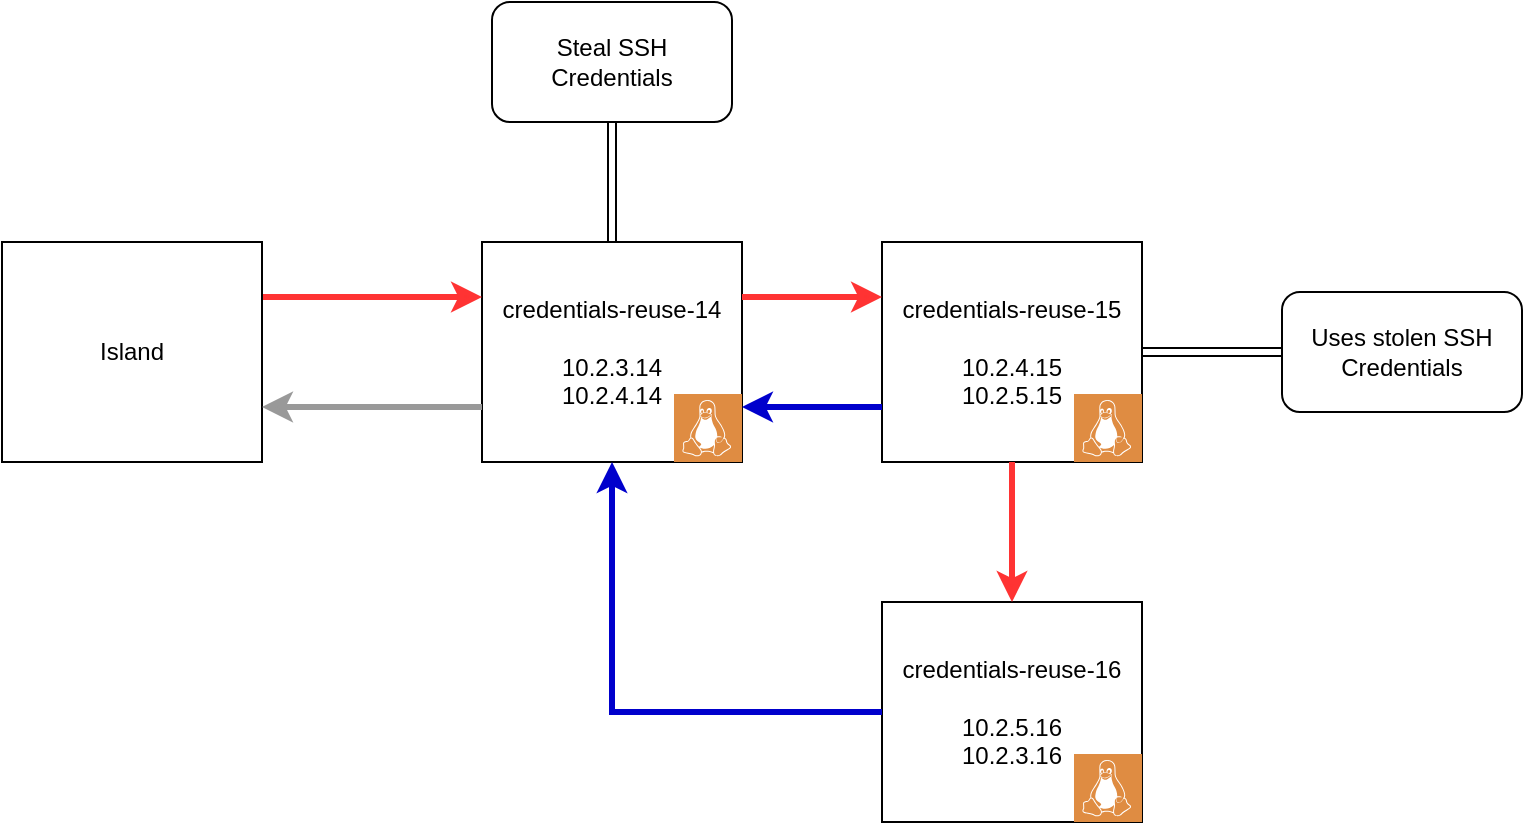 <mxfile version="20.4.2" type="device"><diagram id="UsVsRtHn_Xg_yxI8nRbj" name="Page-1"><mxGraphModel dx="1426" dy="767" grid="1" gridSize="10" guides="1" tooltips="1" connect="1" arrows="1" fold="1" page="1" pageScale="1" pageWidth="850" pageHeight="1100" math="0" shadow="0"><root><mxCell id="0"/><mxCell id="1" parent="0"/><mxCell id="zSNOpbOSZiu1sCjkxTfX-2" value="credentials-reuse-15&lt;br&gt;&lt;br&gt;10.2.4.15&lt;br&gt;10.2.5.15" style="rounded=0;whiteSpace=wrap;html=1;" vertex="1" parent="1"><mxGeometry x="460" y="200" width="130" height="110" as="geometry"/></mxCell><mxCell id="5D_lDOLaWDc_HPFmy1rF-2" value="credentials-reuse-14&lt;br&gt;&lt;br&gt;10.2.3.14&lt;br&gt;10.2.4.14" style="rounded=0;whiteSpace=wrap;html=1;" parent="1" vertex="1"><mxGeometry x="260" y="200" width="130" height="110" as="geometry"/></mxCell><mxCell id="5D_lDOLaWDc_HPFmy1rF-17" value="" style="sketch=0;pointerEvents=1;shadow=0;dashed=0;html=1;strokeColor=none;fillColor=#DF8C42;labelPosition=center;verticalLabelPosition=bottom;verticalAlign=top;align=center;outlineConnect=0;shape=mxgraph.veeam2.linux;" parent="1" vertex="1"><mxGeometry x="556" y="276" width="34" height="34" as="geometry"/></mxCell><mxCell id="5D_lDOLaWDc_HPFmy1rF-19" value="" style="sketch=0;pointerEvents=1;shadow=0;dashed=0;html=1;strokeColor=none;fillColor=#DF8C42;labelPosition=center;verticalLabelPosition=bottom;verticalAlign=top;align=center;outlineConnect=0;shape=mxgraph.veeam2.linux;" parent="1" vertex="1"><mxGeometry x="356" y="276" width="34" height="34" as="geometry"/></mxCell><mxCell id="zSNOpbOSZiu1sCjkxTfX-1" value="credentials-reuse-16&lt;br&gt;&lt;br&gt;10.2.5.16&lt;br&gt;10.2.3.16" style="rounded=0;whiteSpace=wrap;html=1;" vertex="1" parent="1"><mxGeometry x="460" y="380" width="130" height="110" as="geometry"/></mxCell><mxCell id="zSNOpbOSZiu1sCjkxTfX-4" value="" style="endArrow=classic;html=1;rounded=0;exitX=1;exitY=0.25;exitDx=0;exitDy=0;entryX=0;entryY=0.25;entryDx=0;entryDy=0;strokeColor=#FF3333;strokeWidth=3;" edge="1" parent="1" source="zSNOpbOSZiu1sCjkxTfX-5" target="5D_lDOLaWDc_HPFmy1rF-2"><mxGeometry width="50" height="50" relative="1" as="geometry"><mxPoint x="162" y="242.04" as="sourcePoint"/><mxPoint x="750" y="370" as="targetPoint"/></mxGeometry></mxCell><mxCell id="zSNOpbOSZiu1sCjkxTfX-5" value="Island" style="rounded=0;whiteSpace=wrap;html=1;" vertex="1" parent="1"><mxGeometry x="20" y="200" width="130" height="110" as="geometry"/></mxCell><mxCell id="zSNOpbOSZiu1sCjkxTfX-6" value="" style="endArrow=classic;html=1;rounded=0;entryX=1;entryY=0.75;entryDx=0;entryDy=0;exitX=0;exitY=0.75;exitDx=0;exitDy=0;strokeColor=#999999;strokeWidth=3;" edge="1" parent="1" source="5D_lDOLaWDc_HPFmy1rF-2" target="zSNOpbOSZiu1sCjkxTfX-5"><mxGeometry width="50" height="50" relative="1" as="geometry"><mxPoint x="680" y="420" as="sourcePoint"/><mxPoint x="730" y="370" as="targetPoint"/></mxGeometry></mxCell><mxCell id="zSNOpbOSZiu1sCjkxTfX-7" value="" style="endArrow=classic;html=1;rounded=0;exitX=1;exitY=0.25;exitDx=0;exitDy=0;entryX=0;entryY=0.25;entryDx=0;entryDy=0;strokeColor=#FF3333;strokeWidth=3;" edge="1" parent="1" source="5D_lDOLaWDc_HPFmy1rF-2" target="zSNOpbOSZiu1sCjkxTfX-2"><mxGeometry width="50" height="50" relative="1" as="geometry"><mxPoint x="680" y="420" as="sourcePoint"/><mxPoint x="730" y="370" as="targetPoint"/></mxGeometry></mxCell><mxCell id="zSNOpbOSZiu1sCjkxTfX-8" value="" style="endArrow=classic;html=1;rounded=0;entryX=1;entryY=0.75;entryDx=0;entryDy=0;exitX=0;exitY=0.75;exitDx=0;exitDy=0;strokeColor=#0000CC;strokeWidth=3;" edge="1" parent="1" source="zSNOpbOSZiu1sCjkxTfX-2" target="5D_lDOLaWDc_HPFmy1rF-2"><mxGeometry width="50" height="50" relative="1" as="geometry"><mxPoint x="680" y="420" as="sourcePoint"/><mxPoint x="730" y="370" as="targetPoint"/></mxGeometry></mxCell><mxCell id="zSNOpbOSZiu1sCjkxTfX-9" value="" style="endArrow=classic;html=1;rounded=0;exitX=0.5;exitY=1;exitDx=0;exitDy=0;entryX=0.5;entryY=0;entryDx=0;entryDy=0;strokeColor=#FF3333;strokeWidth=3;" edge="1" parent="1" source="zSNOpbOSZiu1sCjkxTfX-2" target="zSNOpbOSZiu1sCjkxTfX-1"><mxGeometry width="50" height="50" relative="1" as="geometry"><mxPoint x="680" y="420" as="sourcePoint"/><mxPoint x="730" y="370" as="targetPoint"/></mxGeometry></mxCell><mxCell id="zSNOpbOSZiu1sCjkxTfX-10" value="" style="endArrow=classic;html=1;rounded=0;exitX=0;exitY=0.5;exitDx=0;exitDy=0;entryX=0.5;entryY=1;entryDx=0;entryDy=0;strokeColor=#0000CC;strokeWidth=3;" edge="1" parent="1" source="zSNOpbOSZiu1sCjkxTfX-1" target="5D_lDOLaWDc_HPFmy1rF-2"><mxGeometry width="50" height="50" relative="1" as="geometry"><mxPoint x="680" y="420" as="sourcePoint"/><mxPoint x="320" y="435" as="targetPoint"/><Array as="points"><mxPoint x="325" y="435"/></Array></mxGeometry></mxCell><mxCell id="zSNOpbOSZiu1sCjkxTfX-11" value="" style="sketch=0;pointerEvents=1;shadow=0;dashed=0;html=1;strokeColor=none;fillColor=#DF8C42;labelPosition=center;verticalLabelPosition=bottom;verticalAlign=top;align=center;outlineConnect=0;shape=mxgraph.veeam2.linux;" vertex="1" parent="1"><mxGeometry x="556" y="456" width="34" height="34" as="geometry"/></mxCell><mxCell id="zSNOpbOSZiu1sCjkxTfX-12" value="Steal SSH Credentials" style="rounded=1;whiteSpace=wrap;html=1;" vertex="1" parent="1"><mxGeometry x="265" y="80" width="120" height="60" as="geometry"/></mxCell><mxCell id="zSNOpbOSZiu1sCjkxTfX-13" value="" style="endArrow=classic;html=1;rounded=0;exitX=0.5;exitY=0;exitDx=0;exitDy=0;entryX=0.5;entryY=1;entryDx=0;entryDy=0;shape=link;" edge="1" parent="1" source="5D_lDOLaWDc_HPFmy1rF-2" target="zSNOpbOSZiu1sCjkxTfX-12"><mxGeometry width="50" height="50" relative="1" as="geometry"><mxPoint x="680" y="420" as="sourcePoint"/><mxPoint x="730" y="370" as="targetPoint"/></mxGeometry></mxCell><mxCell id="zSNOpbOSZiu1sCjkxTfX-14" value="Uses stolen SSH Credentials" style="rounded=1;whiteSpace=wrap;html=1;" vertex="1" parent="1"><mxGeometry x="660" y="225" width="120" height="60" as="geometry"/></mxCell><mxCell id="zSNOpbOSZiu1sCjkxTfX-15" value="" style="endArrow=classic;html=1;rounded=0;exitX=1;exitY=0.5;exitDx=0;exitDy=0;entryX=0;entryY=0.5;entryDx=0;entryDy=0;shape=link;" edge="1" parent="1" source="zSNOpbOSZiu1sCjkxTfX-2" target="zSNOpbOSZiu1sCjkxTfX-14"><mxGeometry width="50" height="50" relative="1" as="geometry"><mxPoint x="680" y="420" as="sourcePoint"/><mxPoint x="730" y="370" as="targetPoint"/></mxGeometry></mxCell></root></mxGraphModel></diagram></mxfile>
